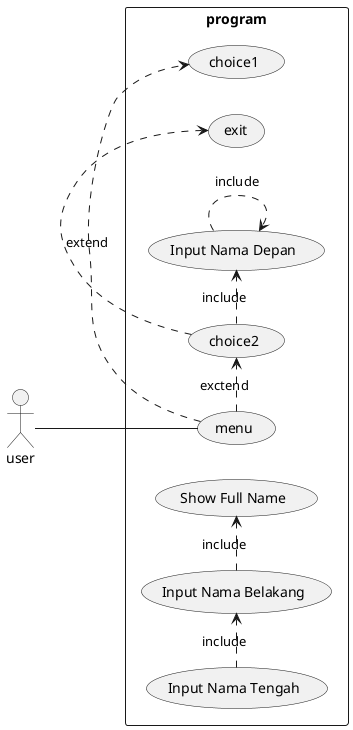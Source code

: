 @startuml sample

left to right direction

actor user
   rectangle program{
        user -- (menu)
        (menu).>(choice1) : extend
        (menu).>(choice2) : exctend
        (choice2) .> (exit)
        (choice2) .> (Input Nama Depan) : include
        (Input Nama Depan) ._> (Input Nama Depan) : include
        (Input Nama Tengah)._>(Input Nama Belakang) : include
        (Input Nama Belakang)._>(Show Full Name) : include
    }
    @enduml